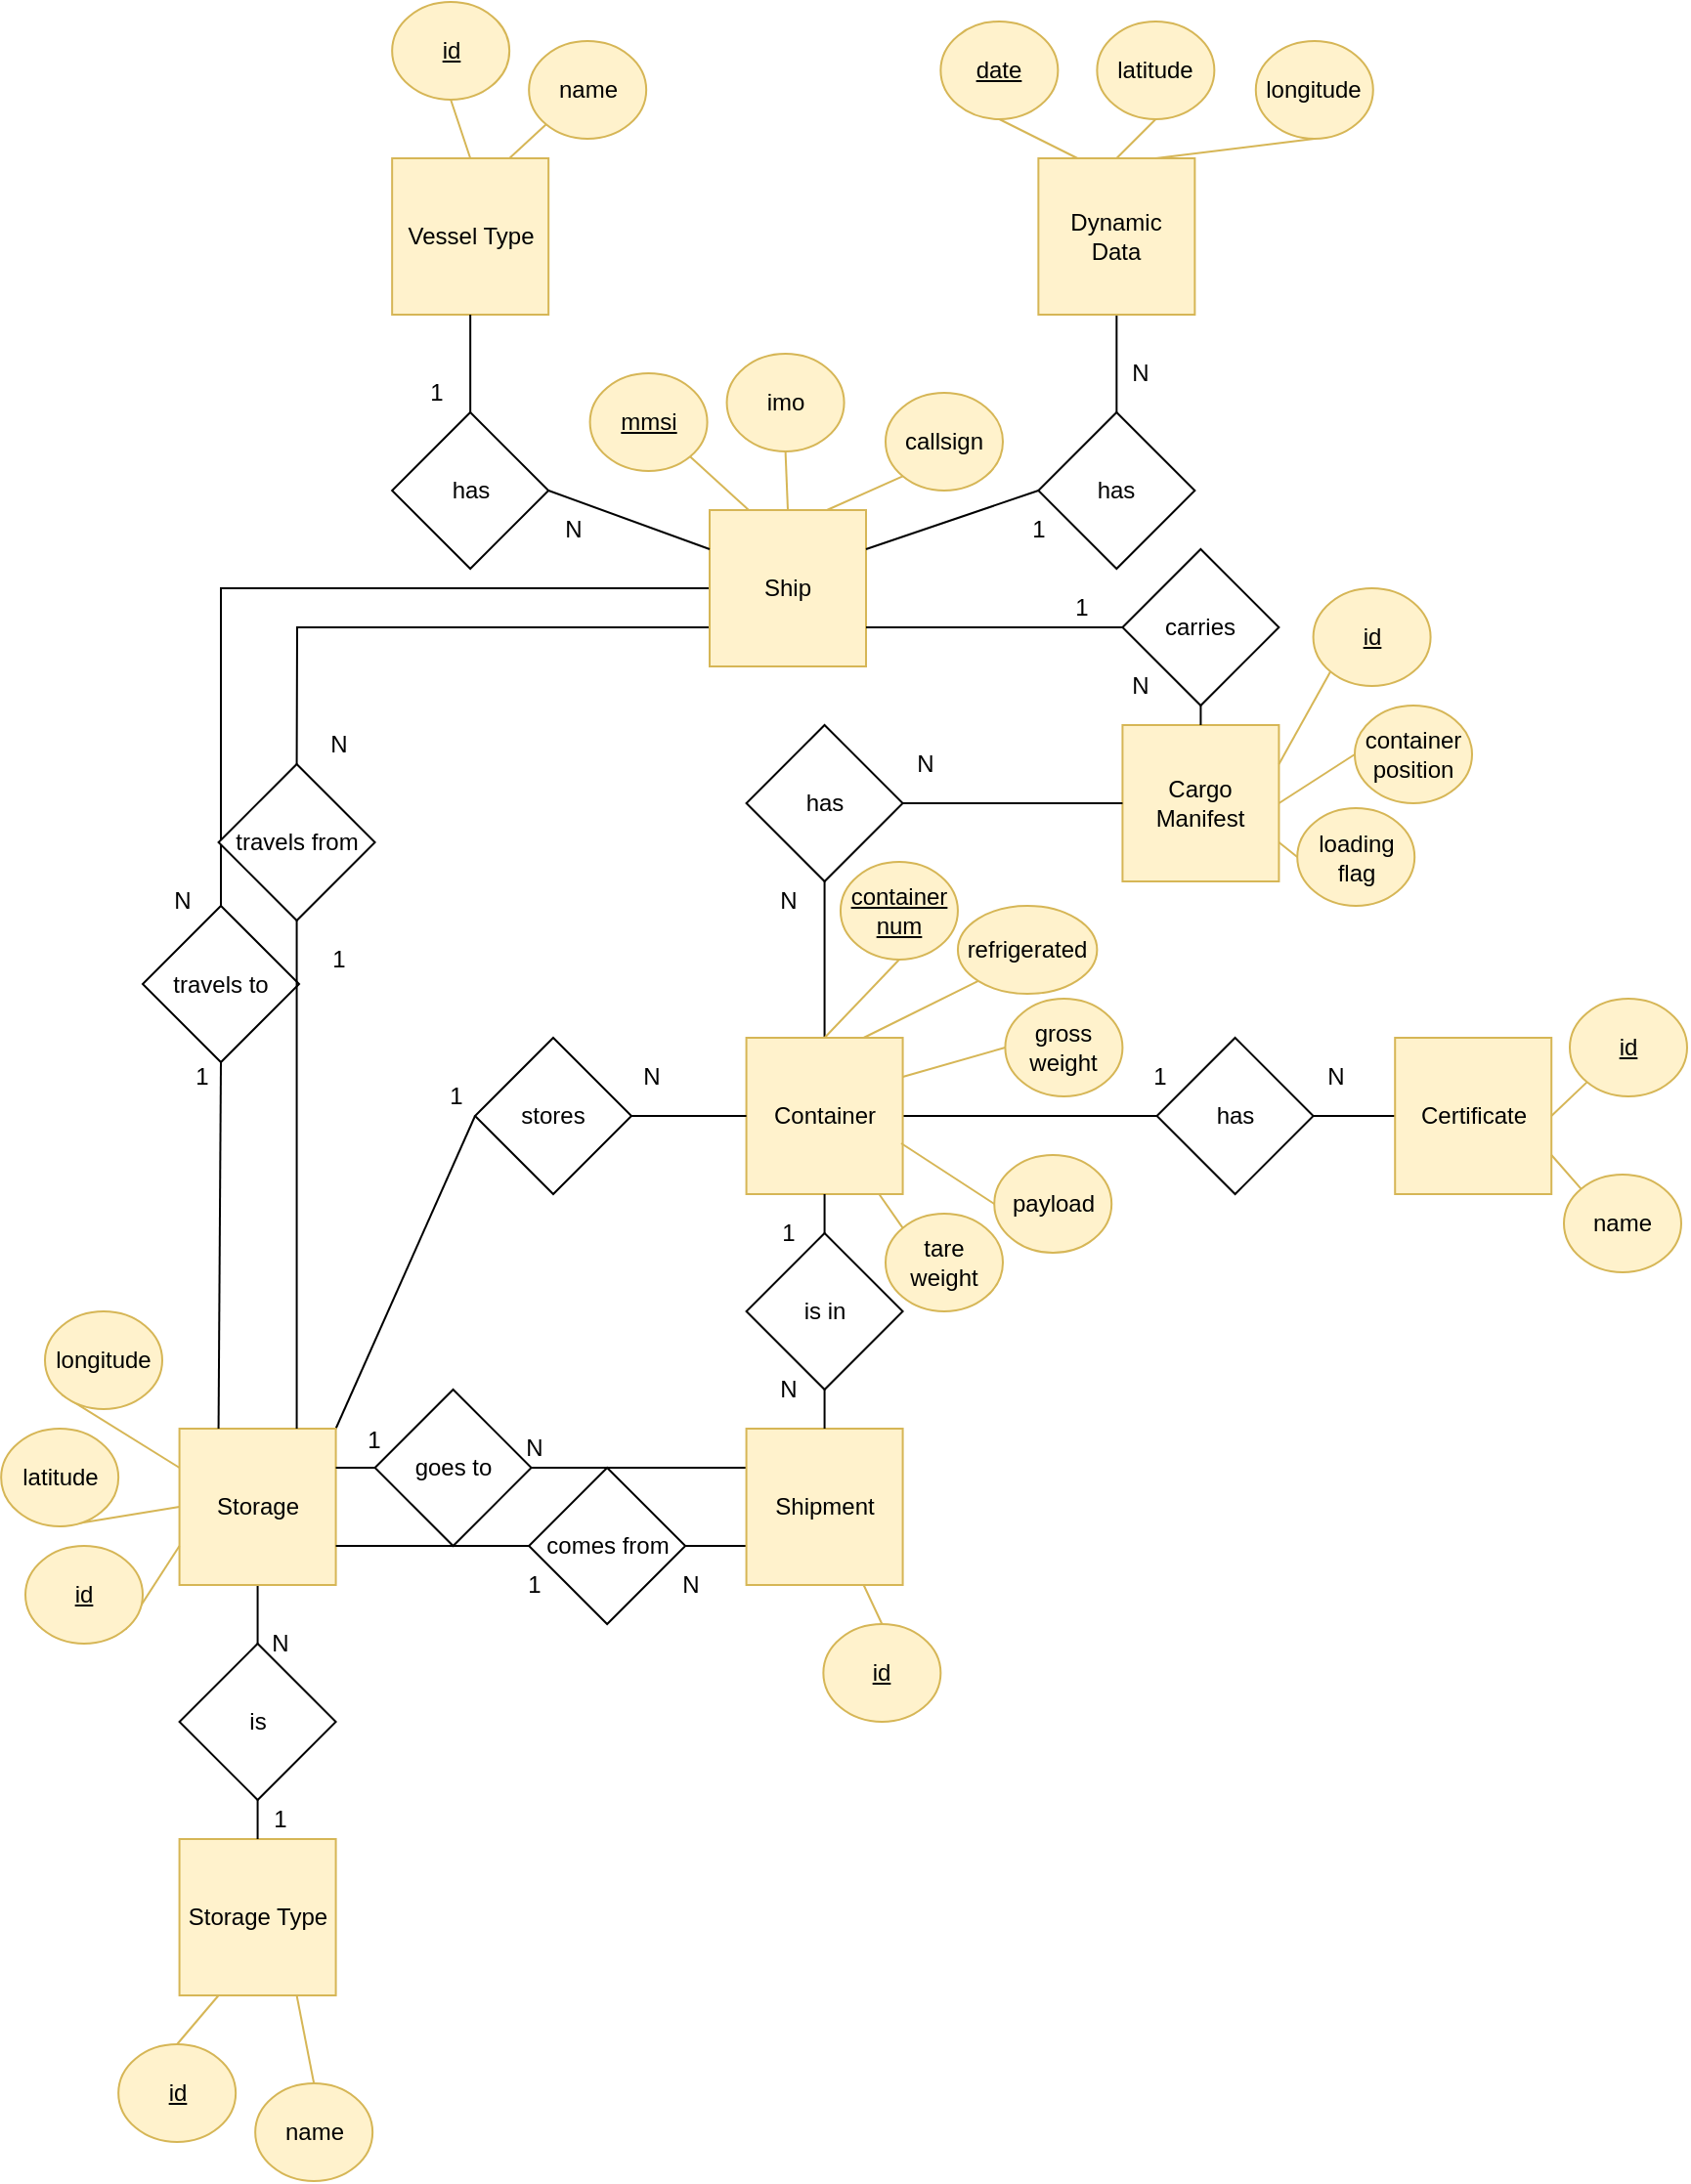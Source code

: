 <mxfile version="15.8.3" type="device"><diagram id="3CXCO6HmQbXPUSwWIlkZ" name="Page-1"><mxGraphModel dx="2067" dy="1868" grid="1" gridSize="10" guides="1" tooltips="1" connect="1" arrows="1" fold="1" page="1" pageScale="1" pageWidth="827" pageHeight="1169" math="0" shadow="0"><root><mxCell id="0"/><mxCell id="1" parent="0"/><mxCell id="STq8W4Z9DyYyCiOBEoOp-61" style="edgeStyle=none;rounded=0;orthogonalLoop=1;jettySize=auto;html=1;exitX=0;exitY=0.5;exitDx=0;exitDy=0;entryX=0.5;entryY=0;entryDx=0;entryDy=0;endArrow=none;endFill=0;" edge="1" parent="1" source="79iGbvwUQGzx04gVBdgI-4" target="STq8W4Z9DyYyCiOBEoOp-54"><mxGeometry relative="1" as="geometry"><Array as="points"><mxPoint x="80" y="-60"/></Array></mxGeometry></mxCell><mxCell id="STq8W4Z9DyYyCiOBEoOp-62" style="edgeStyle=none;rounded=0;orthogonalLoop=1;jettySize=auto;html=1;exitX=0;exitY=0.75;exitDx=0;exitDy=0;entryX=0.5;entryY=0;entryDx=0;entryDy=0;endArrow=none;endFill=0;" edge="1" parent="1" source="79iGbvwUQGzx04gVBdgI-4" target="STq8W4Z9DyYyCiOBEoOp-56"><mxGeometry relative="1" as="geometry"><Array as="points"><mxPoint x="119" y="-40"/></Array></mxGeometry></mxCell><mxCell id="79iGbvwUQGzx04gVBdgI-4" value="Ship" style="whiteSpace=wrap;html=1;aspect=fixed;fillColor=#fff2cc;strokeColor=#d6b656;" parent="1" vertex="1"><mxGeometry x="330" y="-100" width="80" height="80" as="geometry"/></mxCell><mxCell id="STq8W4Z9DyYyCiOBEoOp-14" value="" style="edgeStyle=orthogonalEdgeStyle;rounded=0;orthogonalLoop=1;jettySize=auto;html=1;endArrow=none;endFill=0;" edge="1" parent="1" source="79iGbvwUQGzx04gVBdgI-5" target="79iGbvwUQGzx04gVBdgI-21"><mxGeometry relative="1" as="geometry"/></mxCell><mxCell id="79iGbvwUQGzx04gVBdgI-5" value="Dynamic&lt;br&gt;Data" style="whiteSpace=wrap;html=1;aspect=fixed;fillColor=#fff2cc;strokeColor=#d6b656;" parent="1" vertex="1"><mxGeometry x="498.18" y="-280" width="80" height="80" as="geometry"/></mxCell><mxCell id="79iGbvwUQGzx04gVBdgI-6" value="&lt;u&gt;mmsi&lt;/u&gt;" style="ellipse;whiteSpace=wrap;html=1;fillColor=#fff2cc;strokeColor=#d6b656;" parent="1" vertex="1"><mxGeometry x="268.79" y="-170" width="60" height="50" as="geometry"/></mxCell><mxCell id="79iGbvwUQGzx04gVBdgI-7" value="latitude" style="ellipse;whiteSpace=wrap;html=1;fillColor=#fff2cc;strokeColor=#d6b656;" parent="1" vertex="1"><mxGeometry x="528.18" y="-350" width="60" height="50" as="geometry"/></mxCell><mxCell id="79iGbvwUQGzx04gVBdgI-8" value="callsign" style="ellipse;whiteSpace=wrap;html=1;fillColor=#fff2cc;strokeColor=#d6b656;" parent="1" vertex="1"><mxGeometry x="420" y="-160" width="60" height="50" as="geometry"/></mxCell><mxCell id="79iGbvwUQGzx04gVBdgI-9" value="" style="endArrow=none;html=1;rounded=0;entryX=1;entryY=1;entryDx=0;entryDy=0;exitX=0.25;exitY=0;exitDx=0;exitDy=0;fillColor=#fff2cc;strokeColor=#d6b656;" parent="1" source="79iGbvwUQGzx04gVBdgI-4" target="79iGbvwUQGzx04gVBdgI-6" edge="1"><mxGeometry width="50" height="50" relative="1" as="geometry"><mxPoint x="608.79" y="80" as="sourcePoint"/><mxPoint x="300.003" y="-107.322" as="targetPoint"/></mxGeometry></mxCell><mxCell id="79iGbvwUQGzx04gVBdgI-11" value="" style="endArrow=none;html=1;rounded=0;entryX=0;entryY=1;entryDx=0;entryDy=0;exitX=0.75;exitY=0;exitDx=0;exitDy=0;fillColor=#fff2cc;strokeColor=#d6b656;" parent="1" source="79iGbvwUQGzx04gVBdgI-4" target="79iGbvwUQGzx04gVBdgI-8" edge="1"><mxGeometry width="50" height="50" relative="1" as="geometry"><mxPoint x="608.79" y="80" as="sourcePoint"/><mxPoint x="658.79" y="30" as="targetPoint"/></mxGeometry></mxCell><mxCell id="79iGbvwUQGzx04gVBdgI-13" value="&lt;u&gt;date&lt;/u&gt;" style="ellipse;whiteSpace=wrap;html=1;fillColor=#fff2cc;strokeColor=#d6b656;" parent="1" vertex="1"><mxGeometry x="448.18" y="-350" width="60" height="50" as="geometry"/></mxCell><mxCell id="79iGbvwUQGzx04gVBdgI-15" value="imo" style="ellipse;whiteSpace=wrap;html=1;fillColor=#fff2cc;strokeColor=#d6b656;" parent="1" vertex="1"><mxGeometry x="338.79" y="-180" width="60" height="50" as="geometry"/></mxCell><mxCell id="79iGbvwUQGzx04gVBdgI-16" value="longitude" style="ellipse;whiteSpace=wrap;html=1;fillColor=#fff2cc;strokeColor=#d6b656;" parent="1" vertex="1"><mxGeometry x="609.39" y="-340" width="60" height="50" as="geometry"/></mxCell><mxCell id="79iGbvwUQGzx04gVBdgI-17" value="" style="endArrow=none;html=1;rounded=0;entryX=0.5;entryY=1;entryDx=0;entryDy=0;exitX=0.25;exitY=0;exitDx=0;exitDy=0;fillColor=#fff2cc;strokeColor=#d6b656;" parent="1" source="79iGbvwUQGzx04gVBdgI-5" target="79iGbvwUQGzx04gVBdgI-13" edge="1"><mxGeometry width="50" height="50" relative="1" as="geometry"><mxPoint x="518.18" y="-100" as="sourcePoint"/><mxPoint x="568.18" y="-150" as="targetPoint"/></mxGeometry></mxCell><mxCell id="79iGbvwUQGzx04gVBdgI-18" value="" style="endArrow=none;html=1;rounded=0;entryX=0.5;entryY=1;entryDx=0;entryDy=0;exitX=0.75;exitY=0;exitDx=0;exitDy=0;fillColor=#fff2cc;strokeColor=#d6b656;" parent="1" source="79iGbvwUQGzx04gVBdgI-5" target="79iGbvwUQGzx04gVBdgI-16" edge="1"><mxGeometry width="50" height="50" relative="1" as="geometry"><mxPoint x="518.18" y="-100" as="sourcePoint"/><mxPoint x="568.18" y="-150" as="targetPoint"/></mxGeometry></mxCell><mxCell id="79iGbvwUQGzx04gVBdgI-19" value="" style="endArrow=none;html=1;rounded=0;entryX=0.5;entryY=1;entryDx=0;entryDy=0;exitX=0.5;exitY=0;exitDx=0;exitDy=0;fillColor=#fff2cc;strokeColor=#d6b656;" parent="1" source="79iGbvwUQGzx04gVBdgI-5" target="79iGbvwUQGzx04gVBdgI-7" edge="1"><mxGeometry width="50" height="50" relative="1" as="geometry"><mxPoint x="518.18" y="-100" as="sourcePoint"/><mxPoint x="568.18" y="-150" as="targetPoint"/></mxGeometry></mxCell><mxCell id="79iGbvwUQGzx04gVBdgI-20" value="" style="endArrow=none;html=1;rounded=0;entryX=0.5;entryY=1;entryDx=0;entryDy=0;exitX=0.5;exitY=0;exitDx=0;exitDy=0;fillColor=#fff2cc;strokeColor=#d6b656;" parent="1" source="79iGbvwUQGzx04gVBdgI-4" target="79iGbvwUQGzx04gVBdgI-15" edge="1"><mxGeometry width="50" height="50" relative="1" as="geometry"><mxPoint x="608.79" y="80" as="sourcePoint"/><mxPoint x="658.79" y="30" as="targetPoint"/></mxGeometry></mxCell><mxCell id="79iGbvwUQGzx04gVBdgI-21" value="has" style="rhombus;whiteSpace=wrap;html=1;" parent="1" vertex="1"><mxGeometry x="498.18" y="-150" width="80" height="80" as="geometry"/></mxCell><mxCell id="79iGbvwUQGzx04gVBdgI-22" value="" style="endArrow=none;html=1;rounded=0;entryX=1;entryY=0.25;entryDx=0;entryDy=0;exitX=0;exitY=0.5;exitDx=0;exitDy=0;" parent="1" source="79iGbvwUQGzx04gVBdgI-21" target="79iGbvwUQGzx04gVBdgI-4" edge="1"><mxGeometry width="50" height="50" relative="1" as="geometry"><mxPoint x="608.79" y="80" as="sourcePoint"/><mxPoint x="658.79" y="30" as="targetPoint"/></mxGeometry></mxCell><mxCell id="79iGbvwUQGzx04gVBdgI-24" value="Cargo Manifest" style="whiteSpace=wrap;html=1;aspect=fixed;fillColor=#fff2cc;strokeColor=#d6b656;" parent="1" vertex="1"><mxGeometry x="541.21" y="10" width="80" height="80" as="geometry"/></mxCell><mxCell id="79iGbvwUQGzx04gVBdgI-26" value="&lt;u&gt;id&lt;/u&gt;" style="ellipse;whiteSpace=wrap;html=1;fillColor=#fff2cc;strokeColor=#d6b656;" parent="1" vertex="1"><mxGeometry x="638.79" y="-60" width="60" height="50" as="geometry"/></mxCell><mxCell id="79iGbvwUQGzx04gVBdgI-27" value="container position" style="ellipse;whiteSpace=wrap;html=1;fillColor=#fff2cc;strokeColor=#d6b656;" parent="1" vertex="1"><mxGeometry x="660" width="60" height="50" as="geometry"/></mxCell><mxCell id="79iGbvwUQGzx04gVBdgI-28" value="loading flag" style="ellipse;whiteSpace=wrap;html=1;fillColor=#fff2cc;strokeColor=#d6b656;" parent="1" vertex="1"><mxGeometry x="630.61" y="52.5" width="60" height="50" as="geometry"/></mxCell><mxCell id="SsQSfBLbEBseRs62Lkjx-1" value="" style="endArrow=none;html=1;rounded=0;entryX=0;entryY=1;entryDx=0;entryDy=0;exitX=1;exitY=0.25;exitDx=0;exitDy=0;fillColor=#fff2cc;strokeColor=#d6b656;" parent="1" source="79iGbvwUQGzx04gVBdgI-24" target="79iGbvwUQGzx04gVBdgI-26" edge="1"><mxGeometry width="50" height="50" relative="1" as="geometry"><mxPoint x="640" y="290" as="sourcePoint"/><mxPoint x="690" y="240" as="targetPoint"/></mxGeometry></mxCell><mxCell id="SsQSfBLbEBseRs62Lkjx-2" value="" style="endArrow=none;html=1;rounded=0;entryX=0;entryY=0.5;entryDx=0;entryDy=0;exitX=1;exitY=0.5;exitDx=0;exitDy=0;fillColor=#fff2cc;strokeColor=#d6b656;" parent="1" source="79iGbvwUQGzx04gVBdgI-24" target="79iGbvwUQGzx04gVBdgI-27" edge="1"><mxGeometry width="50" height="50" relative="1" as="geometry"><mxPoint x="640" y="290" as="sourcePoint"/><mxPoint x="690" y="240" as="targetPoint"/></mxGeometry></mxCell><mxCell id="SsQSfBLbEBseRs62Lkjx-3" value="" style="endArrow=none;html=1;rounded=0;entryX=0;entryY=0.5;entryDx=0;entryDy=0;exitX=1;exitY=0.75;exitDx=0;exitDy=0;fillColor=#fff2cc;strokeColor=#d6b656;" parent="1" source="79iGbvwUQGzx04gVBdgI-24" target="79iGbvwUQGzx04gVBdgI-28" edge="1"><mxGeometry width="50" height="50" relative="1" as="geometry"><mxPoint x="640" y="290" as="sourcePoint"/><mxPoint x="690" y="240" as="targetPoint"/></mxGeometry></mxCell><mxCell id="STq8W4Z9DyYyCiOBEoOp-48" style="edgeStyle=none;rounded=0;orthogonalLoop=1;jettySize=auto;html=1;exitX=0.5;exitY=1;exitDx=0;exitDy=0;entryX=0.5;entryY=0;entryDx=0;entryDy=0;endArrow=none;endFill=0;" edge="1" parent="1" source="SsQSfBLbEBseRs62Lkjx-4" target="STq8W4Z9DyYyCiOBEoOp-47"><mxGeometry relative="1" as="geometry"/></mxCell><mxCell id="STq8W4Z9DyYyCiOBEoOp-96" style="edgeStyle=none;rounded=0;orthogonalLoop=1;jettySize=auto;html=1;exitX=1;exitY=0;exitDx=0;exitDy=0;entryX=0;entryY=0.5;entryDx=0;entryDy=0;endArrow=none;endFill=0;" edge="1" parent="1" source="SsQSfBLbEBseRs62Lkjx-4" target="STq8W4Z9DyYyCiOBEoOp-91"><mxGeometry relative="1" as="geometry"/></mxCell><mxCell id="SsQSfBLbEBseRs62Lkjx-4" value="Storage" style="whiteSpace=wrap;html=1;aspect=fixed;fillColor=#fff2cc;strokeColor=#d6b656;" parent="1" vertex="1"><mxGeometry x="58.79" y="370" width="80" height="80" as="geometry"/></mxCell><mxCell id="SsQSfBLbEBseRs62Lkjx-5" value="Storage Type" style="whiteSpace=wrap;html=1;aspect=fixed;fillColor=#fff2cc;strokeColor=#d6b656;" parent="1" vertex="1"><mxGeometry x="58.79" y="580" width="80" height="80" as="geometry"/></mxCell><mxCell id="STq8W4Z9DyYyCiOBEoOp-34" style="edgeStyle=orthogonalEdgeStyle;rounded=0;orthogonalLoop=1;jettySize=auto;html=1;entryX=0;entryY=0.5;entryDx=0;entryDy=0;endArrow=none;endFill=0;" edge="1" parent="1" source="SsQSfBLbEBseRs62Lkjx-6" target="STq8W4Z9DyYyCiOBEoOp-32"><mxGeometry relative="1" as="geometry"/></mxCell><mxCell id="STq8W4Z9DyYyCiOBEoOp-83" style="edgeStyle=none;rounded=0;orthogonalLoop=1;jettySize=auto;html=1;exitX=0.5;exitY=1;exitDx=0;exitDy=0;entryX=0.5;entryY=0;entryDx=0;entryDy=0;endArrow=none;endFill=0;" edge="1" parent="1" source="SsQSfBLbEBseRs62Lkjx-6" target="STq8W4Z9DyYyCiOBEoOp-17"><mxGeometry relative="1" as="geometry"/></mxCell><mxCell id="SsQSfBLbEBseRs62Lkjx-6" value="Container" style="whiteSpace=wrap;html=1;aspect=fixed;fillColor=#fff2cc;strokeColor=#d6b656;" parent="1" vertex="1"><mxGeometry x="348.79" y="170" width="80" height="80" as="geometry"/></mxCell><mxCell id="STq8W4Z9DyYyCiOBEoOp-72" style="edgeStyle=none;rounded=0;orthogonalLoop=1;jettySize=auto;html=1;exitX=0;exitY=0.25;exitDx=0;exitDy=0;entryX=1;entryY=0.5;entryDx=0;entryDy=0;endArrow=none;endFill=0;" edge="1" parent="1" source="SsQSfBLbEBseRs62Lkjx-8" target="STq8W4Z9DyYyCiOBEoOp-68"><mxGeometry relative="1" as="geometry"/></mxCell><mxCell id="STq8W4Z9DyYyCiOBEoOp-73" style="edgeStyle=none;rounded=0;orthogonalLoop=1;jettySize=auto;html=1;exitX=0;exitY=0.75;exitDx=0;exitDy=0;entryX=1;entryY=0.5;entryDx=0;entryDy=0;endArrow=none;endFill=0;" edge="1" parent="1" source="SsQSfBLbEBseRs62Lkjx-8" target="STq8W4Z9DyYyCiOBEoOp-69"><mxGeometry relative="1" as="geometry"/></mxCell><mxCell id="SsQSfBLbEBseRs62Lkjx-8" value="Shipment" style="whiteSpace=wrap;html=1;aspect=fixed;fillColor=#fff2cc;strokeColor=#d6b656;" parent="1" vertex="1"><mxGeometry x="348.79" y="370" width="80" height="80" as="geometry"/></mxCell><mxCell id="STq8W4Z9DyYyCiOBEoOp-1" value="Vessel Type" style="whiteSpace=wrap;html=1;aspect=fixed;fillColor=#fff2cc;strokeColor=#d6b656;" vertex="1" parent="1"><mxGeometry x="167.58" y="-280" width="80" height="80" as="geometry"/></mxCell><mxCell id="STq8W4Z9DyYyCiOBEoOp-4" style="edgeStyle=orthogonalEdgeStyle;rounded=0;orthogonalLoop=1;jettySize=auto;html=1;exitX=0.5;exitY=0;exitDx=0;exitDy=0;entryX=0.5;entryY=1;entryDx=0;entryDy=0;endArrow=none;endFill=0;" edge="1" parent="1" source="STq8W4Z9DyYyCiOBEoOp-2" target="STq8W4Z9DyYyCiOBEoOp-1"><mxGeometry relative="1" as="geometry"/></mxCell><mxCell id="STq8W4Z9DyYyCiOBEoOp-2" value="has" style="rhombus;whiteSpace=wrap;html=1;" vertex="1" parent="1"><mxGeometry x="167.58" y="-150" width="80" height="80" as="geometry"/></mxCell><mxCell id="STq8W4Z9DyYyCiOBEoOp-3" value="" style="endArrow=none;html=1;rounded=0;exitX=1;exitY=0.5;exitDx=0;exitDy=0;entryX=0;entryY=0.25;entryDx=0;entryDy=0;" edge="1" parent="1" source="STq8W4Z9DyYyCiOBEoOp-2" target="79iGbvwUQGzx04gVBdgI-4"><mxGeometry width="50" height="50" relative="1" as="geometry"><mxPoint x="500" y="-80" as="sourcePoint"/><mxPoint x="550" y="-130" as="targetPoint"/></mxGeometry></mxCell><mxCell id="STq8W4Z9DyYyCiOBEoOp-5" value="name" style="ellipse;whiteSpace=wrap;html=1;fillColor=#fff2cc;strokeColor=#d6b656;" vertex="1" parent="1"><mxGeometry x="237.58" y="-340" width="60" height="50" as="geometry"/></mxCell><mxCell id="STq8W4Z9DyYyCiOBEoOp-6" value="&lt;u&gt;id&lt;/u&gt;" style="ellipse;whiteSpace=wrap;html=1;fillColor=#fff2cc;strokeColor=#d6b656;" vertex="1" parent="1"><mxGeometry x="167.58" y="-360" width="60" height="50" as="geometry"/></mxCell><mxCell id="STq8W4Z9DyYyCiOBEoOp-9" value="" style="endArrow=none;html=1;rounded=0;exitX=0.5;exitY=0;exitDx=0;exitDy=0;entryX=0.5;entryY=1;entryDx=0;entryDy=0;fillColor=#fff2cc;strokeColor=#d6b656;" edge="1" parent="1" source="STq8W4Z9DyYyCiOBEoOp-1" target="STq8W4Z9DyYyCiOBEoOp-6"><mxGeometry width="50" height="50" relative="1" as="geometry"><mxPoint x="497.58" y="-160" as="sourcePoint"/><mxPoint x="547.58" y="-210" as="targetPoint"/></mxGeometry></mxCell><mxCell id="STq8W4Z9DyYyCiOBEoOp-10" value="" style="endArrow=none;html=1;rounded=0;exitX=0.75;exitY=0;exitDx=0;exitDy=0;entryX=0;entryY=1;entryDx=0;entryDy=0;fillColor=#fff2cc;strokeColor=#d6b656;" edge="1" parent="1" source="STq8W4Z9DyYyCiOBEoOp-1" target="STq8W4Z9DyYyCiOBEoOp-5"><mxGeometry width="50" height="50" relative="1" as="geometry"><mxPoint x="497.58" y="-160" as="sourcePoint"/><mxPoint x="547.58" y="-210" as="targetPoint"/></mxGeometry></mxCell><mxCell id="STq8W4Z9DyYyCiOBEoOp-12" value="" style="edgeStyle=orthogonalEdgeStyle;rounded=0;orthogonalLoop=1;jettySize=auto;html=1;endArrow=none;endFill=0;entryX=1;entryY=0.75;entryDx=0;entryDy=0;" edge="1" parent="1" source="STq8W4Z9DyYyCiOBEoOp-11" target="79iGbvwUQGzx04gVBdgI-4"><mxGeometry relative="1" as="geometry"/></mxCell><mxCell id="STq8W4Z9DyYyCiOBEoOp-90" value="" style="edgeStyle=none;rounded=0;orthogonalLoop=1;jettySize=auto;html=1;endArrow=none;endFill=0;" edge="1" parent="1" source="STq8W4Z9DyYyCiOBEoOp-11" target="79iGbvwUQGzx04gVBdgI-24"><mxGeometry relative="1" as="geometry"/></mxCell><mxCell id="STq8W4Z9DyYyCiOBEoOp-11" value="carries" style="rhombus;whiteSpace=wrap;html=1;" vertex="1" parent="1"><mxGeometry x="541.21" y="-80" width="80" height="80" as="geometry"/></mxCell><mxCell id="STq8W4Z9DyYyCiOBEoOp-89" style="edgeStyle=none;rounded=0;orthogonalLoop=1;jettySize=auto;html=1;exitX=0.5;exitY=1;exitDx=0;exitDy=0;entryX=0.5;entryY=0;entryDx=0;entryDy=0;endArrow=none;endFill=0;fillColor=#fff2cc;strokeColor=#d6b656;" edge="1" parent="1" source="STq8W4Z9DyYyCiOBEoOp-20" target="SsQSfBLbEBseRs62Lkjx-6"><mxGeometry relative="1" as="geometry"/></mxCell><mxCell id="STq8W4Z9DyYyCiOBEoOp-20" value="&lt;u&gt;container num&lt;/u&gt;" style="ellipse;whiteSpace=wrap;html=1;fillColor=#fff2cc;strokeColor=#d6b656;" vertex="1" parent="1"><mxGeometry x="396.97" y="80" width="60" height="50" as="geometry"/></mxCell><mxCell id="STq8W4Z9DyYyCiOBEoOp-21" value="refrigerated" style="ellipse;whiteSpace=wrap;html=1;fillColor=#fff2cc;strokeColor=#d6b656;" vertex="1" parent="1"><mxGeometry x="456.97" y="102.5" width="71.21" height="45" as="geometry"/></mxCell><mxCell id="STq8W4Z9DyYyCiOBEoOp-22" value="gross weight" style="ellipse;whiteSpace=wrap;html=1;fillColor=#fff2cc;strokeColor=#d6b656;" vertex="1" parent="1"><mxGeometry x="481.21" y="150" width="60" height="50" as="geometry"/></mxCell><mxCell id="STq8W4Z9DyYyCiOBEoOp-24" value="" style="endArrow=none;html=1;rounded=0;entryX=0;entryY=1;entryDx=0;entryDy=0;exitX=0.75;exitY=0;exitDx=0;exitDy=0;fillColor=#fff2cc;strokeColor=#d6b656;" edge="1" parent="1" target="STq8W4Z9DyYyCiOBEoOp-21" source="SsQSfBLbEBseRs62Lkjx-6"><mxGeometry width="50" height="50" relative="1" as="geometry"><mxPoint x="458.79" y="80" as="sourcePoint"/><mxPoint x="680" y="-5" as="targetPoint"/></mxGeometry></mxCell><mxCell id="STq8W4Z9DyYyCiOBEoOp-25" value="" style="endArrow=none;html=1;rounded=0;entryX=0;entryY=0.5;entryDx=0;entryDy=0;exitX=1;exitY=0.25;exitDx=0;exitDy=0;fillColor=#fff2cc;strokeColor=#d6b656;" edge="1" parent="1" target="STq8W4Z9DyYyCiOBEoOp-22" source="SsQSfBLbEBseRs62Lkjx-6"><mxGeometry width="50" height="50" relative="1" as="geometry"><mxPoint x="458.79" y="100" as="sourcePoint"/><mxPoint x="680" y="-5" as="targetPoint"/></mxGeometry></mxCell><mxCell id="STq8W4Z9DyYyCiOBEoOp-26" value="tare weight" style="ellipse;whiteSpace=wrap;html=1;fillColor=#fff2cc;strokeColor=#d6b656;" vertex="1" parent="1"><mxGeometry x="420.0" y="260" width="60" height="50" as="geometry"/></mxCell><mxCell id="STq8W4Z9DyYyCiOBEoOp-27" value="payload" style="ellipse;whiteSpace=wrap;html=1;fillColor=#fff2cc;strokeColor=#d6b656;" vertex="1" parent="1"><mxGeometry x="475.61" y="230" width="60" height="50" as="geometry"/></mxCell><mxCell id="STq8W4Z9DyYyCiOBEoOp-29" value="" style="endArrow=none;html=1;rounded=0;entryX=0;entryY=0;entryDx=0;entryDy=0;fillColor=#fff2cc;strokeColor=#d6b656;" edge="1" parent="1" target="STq8W4Z9DyYyCiOBEoOp-26" source="SsQSfBLbEBseRs62Lkjx-6"><mxGeometry width="50" height="50" relative="1" as="geometry"><mxPoint x="458.79" y="120" as="sourcePoint"/><mxPoint x="791.21" y="10" as="targetPoint"/></mxGeometry></mxCell><mxCell id="STq8W4Z9DyYyCiOBEoOp-30" value="" style="endArrow=none;html=1;rounded=0;entryX=0;entryY=0.5;entryDx=0;entryDy=0;exitX=0.99;exitY=0.675;exitDx=0;exitDy=0;fillColor=#fff2cc;strokeColor=#d6b656;exitPerimeter=0;" edge="1" parent="1" target="STq8W4Z9DyYyCiOBEoOp-27" source="SsQSfBLbEBseRs62Lkjx-6"><mxGeometry width="50" height="50" relative="1" as="geometry"><mxPoint x="460" y="100" as="sourcePoint"/><mxPoint x="791.21" y="10" as="targetPoint"/></mxGeometry></mxCell><mxCell id="STq8W4Z9DyYyCiOBEoOp-32" value="has" style="rhombus;whiteSpace=wrap;html=1;" vertex="1" parent="1"><mxGeometry x="558.79" y="170" width="80" height="80" as="geometry"/></mxCell><mxCell id="STq8W4Z9DyYyCiOBEoOp-35" value="" style="edgeStyle=orthogonalEdgeStyle;rounded=0;orthogonalLoop=1;jettySize=auto;html=1;endArrow=none;endFill=0;" edge="1" parent="1" source="STq8W4Z9DyYyCiOBEoOp-33" target="STq8W4Z9DyYyCiOBEoOp-32"><mxGeometry relative="1" as="geometry"/></mxCell><mxCell id="STq8W4Z9DyYyCiOBEoOp-33" value="Certificate" style="whiteSpace=wrap;html=1;aspect=fixed;fillColor=#fff2cc;strokeColor=#d6b656;" vertex="1" parent="1"><mxGeometry x="680.61" y="170" width="80" height="80" as="geometry"/></mxCell><mxCell id="STq8W4Z9DyYyCiOBEoOp-36" value="name" style="ellipse;whiteSpace=wrap;html=1;fillColor=#fff2cc;strokeColor=#d6b656;" vertex="1" parent="1"><mxGeometry x="767" y="240" width="60" height="50" as="geometry"/></mxCell><mxCell id="STq8W4Z9DyYyCiOBEoOp-37" value="&lt;u&gt;id&lt;/u&gt;" style="ellipse;whiteSpace=wrap;html=1;fillColor=#fff2cc;strokeColor=#d6b656;" vertex="1" parent="1"><mxGeometry x="770" y="150" width="60" height="50" as="geometry"/></mxCell><mxCell id="STq8W4Z9DyYyCiOBEoOp-38" value="" style="endArrow=none;html=1;rounded=0;entryX=0;entryY=1;entryDx=0;entryDy=0;fillColor=#fff2cc;strokeColor=#d6b656;exitX=1;exitY=0.5;exitDx=0;exitDy=0;" edge="1" parent="1" source="STq8W4Z9DyYyCiOBEoOp-33" target="STq8W4Z9DyYyCiOBEoOp-37"><mxGeometry width="50" height="50" relative="1" as="geometry"><mxPoint x="740" y="110" as="sourcePoint"/><mxPoint x="430" y="-40" as="targetPoint"/></mxGeometry></mxCell><mxCell id="STq8W4Z9DyYyCiOBEoOp-39" value="" style="endArrow=none;html=1;rounded=0;entryX=0;entryY=0;entryDx=0;entryDy=0;exitX=1;exitY=0.75;exitDx=0;exitDy=0;fillColor=#fff2cc;strokeColor=#d6b656;" edge="1" parent="1" source="STq8W4Z9DyYyCiOBEoOp-33" target="STq8W4Z9DyYyCiOBEoOp-36"><mxGeometry width="50" height="50" relative="1" as="geometry"><mxPoint x="380" y="10" as="sourcePoint"/><mxPoint x="430" y="-40" as="targetPoint"/></mxGeometry></mxCell><mxCell id="STq8W4Z9DyYyCiOBEoOp-45" style="edgeStyle=none;rounded=0;orthogonalLoop=1;jettySize=auto;html=1;exitX=0.5;exitY=1;exitDx=0;exitDy=0;entryX=0;entryY=0.5;entryDx=0;entryDy=0;endArrow=none;endFill=0;fillColor=#fff2cc;strokeColor=#d6b656;" edge="1" parent="1" source="STq8W4Z9DyYyCiOBEoOp-41" target="SsQSfBLbEBseRs62Lkjx-4"><mxGeometry relative="1" as="geometry"/></mxCell><mxCell id="STq8W4Z9DyYyCiOBEoOp-41" value="latitude" style="ellipse;whiteSpace=wrap;html=1;fillColor=#fff2cc;strokeColor=#d6b656;" vertex="1" parent="1"><mxGeometry x="-32.42" y="370" width="60" height="50" as="geometry"/></mxCell><mxCell id="STq8W4Z9DyYyCiOBEoOp-46" style="edgeStyle=none;rounded=0;orthogonalLoop=1;jettySize=auto;html=1;exitX=0;exitY=1;exitDx=0;exitDy=0;entryX=0;entryY=0.25;entryDx=0;entryDy=0;endArrow=none;endFill=0;fillColor=#fff2cc;strokeColor=#d6b656;" edge="1" parent="1" source="STq8W4Z9DyYyCiOBEoOp-42" target="SsQSfBLbEBseRs62Lkjx-4"><mxGeometry relative="1" as="geometry"><mxPoint x="150" y="345" as="sourcePoint"/></mxGeometry></mxCell><mxCell id="STq8W4Z9DyYyCiOBEoOp-42" value="longitude" style="ellipse;whiteSpace=wrap;html=1;fillColor=#fff2cc;strokeColor=#d6b656;" vertex="1" parent="1"><mxGeometry x="-10.0" y="310" width="60" height="50" as="geometry"/></mxCell><mxCell id="STq8W4Z9DyYyCiOBEoOp-44" style="edgeStyle=none;rounded=0;orthogonalLoop=1;jettySize=auto;html=1;exitX=1;exitY=1;exitDx=0;exitDy=0;entryX=0;entryY=0.75;entryDx=0;entryDy=0;endArrow=none;endFill=0;fillColor=#fff2cc;strokeColor=#d6b656;" edge="1" parent="1" source="STq8W4Z9DyYyCiOBEoOp-43" target="SsQSfBLbEBseRs62Lkjx-4"><mxGeometry relative="1" as="geometry"/></mxCell><mxCell id="STq8W4Z9DyYyCiOBEoOp-43" value="&lt;u&gt;id&lt;/u&gt;" style="ellipse;whiteSpace=wrap;html=1;fillColor=#fff2cc;strokeColor=#d6b656;" vertex="1" parent="1"><mxGeometry x="-20.0" y="430" width="60" height="50" as="geometry"/></mxCell><mxCell id="STq8W4Z9DyYyCiOBEoOp-49" style="edgeStyle=none;rounded=0;orthogonalLoop=1;jettySize=auto;html=1;exitX=0.5;exitY=1;exitDx=0;exitDy=0;entryX=0.5;entryY=0;entryDx=0;entryDy=0;endArrow=none;endFill=0;" edge="1" parent="1" source="STq8W4Z9DyYyCiOBEoOp-47" target="SsQSfBLbEBseRs62Lkjx-5"><mxGeometry relative="1" as="geometry"/></mxCell><mxCell id="STq8W4Z9DyYyCiOBEoOp-47" value="is" style="rhombus;whiteSpace=wrap;html=1;" vertex="1" parent="1"><mxGeometry x="58.79" y="480" width="80" height="80" as="geometry"/></mxCell><mxCell id="STq8W4Z9DyYyCiOBEoOp-53" style="edgeStyle=none;rounded=0;orthogonalLoop=1;jettySize=auto;html=1;exitX=0.5;exitY=0;exitDx=0;exitDy=0;entryX=0.75;entryY=1;entryDx=0;entryDy=0;endArrow=none;endFill=0;fillColor=#fff2cc;strokeColor=#d6b656;" edge="1" parent="1" source="STq8W4Z9DyYyCiOBEoOp-50" target="SsQSfBLbEBseRs62Lkjx-5"><mxGeometry relative="1" as="geometry"/></mxCell><mxCell id="STq8W4Z9DyYyCiOBEoOp-50" value="name" style="ellipse;whiteSpace=wrap;html=1;fillColor=#fff2cc;strokeColor=#d6b656;" vertex="1" parent="1"><mxGeometry x="97.58" y="705" width="60" height="50" as="geometry"/></mxCell><mxCell id="STq8W4Z9DyYyCiOBEoOp-52" style="edgeStyle=none;rounded=0;orthogonalLoop=1;jettySize=auto;html=1;exitX=0.5;exitY=0;exitDx=0;exitDy=0;entryX=0.25;entryY=1;entryDx=0;entryDy=0;endArrow=none;endFill=0;fillColor=#fff2cc;strokeColor=#d6b656;" edge="1" parent="1" source="STq8W4Z9DyYyCiOBEoOp-51" target="SsQSfBLbEBseRs62Lkjx-5"><mxGeometry relative="1" as="geometry"/></mxCell><mxCell id="STq8W4Z9DyYyCiOBEoOp-51" value="&lt;u&gt;id&lt;/u&gt;" style="ellipse;whiteSpace=wrap;html=1;fillColor=#fff2cc;strokeColor=#d6b656;" vertex="1" parent="1"><mxGeometry x="27.58" y="685" width="60" height="50" as="geometry"/></mxCell><mxCell id="STq8W4Z9DyYyCiOBEoOp-80" style="edgeStyle=none;rounded=0;orthogonalLoop=1;jettySize=auto;html=1;exitX=0.5;exitY=1;exitDx=0;exitDy=0;entryX=0.25;entryY=0;entryDx=0;entryDy=0;endArrow=none;endFill=0;" edge="1" parent="1" source="STq8W4Z9DyYyCiOBEoOp-54" target="SsQSfBLbEBseRs62Lkjx-4"><mxGeometry relative="1" as="geometry"/></mxCell><mxCell id="STq8W4Z9DyYyCiOBEoOp-54" value="travels to" style="rhombus;whiteSpace=wrap;html=1;" vertex="1" parent="1"><mxGeometry x="40.0" y="102.5" width="80" height="80" as="geometry"/></mxCell><mxCell id="STq8W4Z9DyYyCiOBEoOp-81" style="edgeStyle=none;rounded=0;orthogonalLoop=1;jettySize=auto;html=1;exitX=0.5;exitY=1;exitDx=0;exitDy=0;entryX=0.75;entryY=0;entryDx=0;entryDy=0;endArrow=none;endFill=0;" edge="1" parent="1" source="STq8W4Z9DyYyCiOBEoOp-56" target="SsQSfBLbEBseRs62Lkjx-4"><mxGeometry relative="1" as="geometry"/></mxCell><mxCell id="STq8W4Z9DyYyCiOBEoOp-56" value="travels from" style="rhombus;whiteSpace=wrap;html=1;" vertex="1" parent="1"><mxGeometry x="78.79" y="30" width="80" height="80" as="geometry"/></mxCell><mxCell id="STq8W4Z9DyYyCiOBEoOp-85" style="edgeStyle=none;rounded=0;orthogonalLoop=1;jettySize=auto;html=1;exitX=0.5;exitY=0;exitDx=0;exitDy=0;entryX=0.5;entryY=1;entryDx=0;entryDy=0;endArrow=none;endFill=0;" edge="1" parent="1" source="STq8W4Z9DyYyCiOBEoOp-64" target="SsQSfBLbEBseRs62Lkjx-6"><mxGeometry relative="1" as="geometry"/></mxCell><mxCell id="STq8W4Z9DyYyCiOBEoOp-86" style="edgeStyle=none;rounded=0;orthogonalLoop=1;jettySize=auto;html=1;exitX=0.5;exitY=1;exitDx=0;exitDy=0;entryX=0.5;entryY=0;entryDx=0;entryDy=0;endArrow=none;endFill=0;" edge="1" parent="1" source="STq8W4Z9DyYyCiOBEoOp-64" target="SsQSfBLbEBseRs62Lkjx-8"><mxGeometry relative="1" as="geometry"/></mxCell><mxCell id="STq8W4Z9DyYyCiOBEoOp-64" value="is in" style="rhombus;whiteSpace=wrap;html=1;" vertex="1" parent="1"><mxGeometry x="348.79" y="270" width="80" height="80" as="geometry"/></mxCell><mxCell id="STq8W4Z9DyYyCiOBEoOp-74" style="edgeStyle=none;rounded=0;orthogonalLoop=1;jettySize=auto;html=1;exitX=0;exitY=0.5;exitDx=0;exitDy=0;entryX=1;entryY=0.25;entryDx=0;entryDy=0;endArrow=none;endFill=0;" edge="1" parent="1" source="STq8W4Z9DyYyCiOBEoOp-68" target="SsQSfBLbEBseRs62Lkjx-4"><mxGeometry relative="1" as="geometry"/></mxCell><mxCell id="STq8W4Z9DyYyCiOBEoOp-68" value="goes to" style="rhombus;whiteSpace=wrap;html=1;" vertex="1" parent="1"><mxGeometry x="158.79" y="350" width="80" height="80" as="geometry"/></mxCell><mxCell id="STq8W4Z9DyYyCiOBEoOp-75" style="edgeStyle=none;rounded=0;orthogonalLoop=1;jettySize=auto;html=1;exitX=0;exitY=0.5;exitDx=0;exitDy=0;entryX=1;entryY=0.75;entryDx=0;entryDy=0;endArrow=none;endFill=0;" edge="1" parent="1" source="STq8W4Z9DyYyCiOBEoOp-69" target="SsQSfBLbEBseRs62Lkjx-4"><mxGeometry relative="1" as="geometry"/></mxCell><mxCell id="STq8W4Z9DyYyCiOBEoOp-69" value="comes from" style="rhombus;whiteSpace=wrap;html=1;" vertex="1" parent="1"><mxGeometry x="237.58" y="390" width="80" height="80" as="geometry"/></mxCell><mxCell id="STq8W4Z9DyYyCiOBEoOp-78" style="edgeStyle=none;rounded=0;orthogonalLoop=1;jettySize=auto;html=1;exitX=0.5;exitY=0;exitDx=0;exitDy=0;entryX=0.75;entryY=1;entryDx=0;entryDy=0;endArrow=none;endFill=0;fillColor=#fff2cc;strokeColor=#d6b656;" edge="1" parent="1" source="STq8W4Z9DyYyCiOBEoOp-76" target="SsQSfBLbEBseRs62Lkjx-8"><mxGeometry relative="1" as="geometry"/></mxCell><mxCell id="STq8W4Z9DyYyCiOBEoOp-76" value="&lt;u&gt;id&lt;/u&gt;" style="ellipse;whiteSpace=wrap;html=1;fillColor=#fff2cc;strokeColor=#d6b656;" vertex="1" parent="1"><mxGeometry x="388.18" y="470" width="60" height="50" as="geometry"/></mxCell><mxCell id="STq8W4Z9DyYyCiOBEoOp-88" style="edgeStyle=none;rounded=0;orthogonalLoop=1;jettySize=auto;html=1;exitX=1;exitY=0.5;exitDx=0;exitDy=0;entryX=0;entryY=0.5;entryDx=0;entryDy=0;endArrow=none;endFill=0;" edge="1" parent="1" source="STq8W4Z9DyYyCiOBEoOp-17" target="79iGbvwUQGzx04gVBdgI-24"><mxGeometry relative="1" as="geometry"/></mxCell><mxCell id="STq8W4Z9DyYyCiOBEoOp-17" value="has" style="rhombus;whiteSpace=wrap;html=1;" vertex="1" parent="1"><mxGeometry x="348.79" y="10" width="80" height="80" as="geometry"/></mxCell><mxCell id="STq8W4Z9DyYyCiOBEoOp-94" style="edgeStyle=none;rounded=0;orthogonalLoop=1;jettySize=auto;html=1;exitX=1;exitY=0.5;exitDx=0;exitDy=0;entryX=0;entryY=0.5;entryDx=0;entryDy=0;endArrow=none;endFill=0;" edge="1" parent="1" source="STq8W4Z9DyYyCiOBEoOp-91" target="SsQSfBLbEBseRs62Lkjx-6"><mxGeometry relative="1" as="geometry"/></mxCell><mxCell id="STq8W4Z9DyYyCiOBEoOp-91" value="stores" style="rhombus;whiteSpace=wrap;html=1;" vertex="1" parent="1"><mxGeometry x="210.0" y="170" width="80" height="80" as="geometry"/></mxCell><mxCell id="STq8W4Z9DyYyCiOBEoOp-97" value="1" style="text;html=1;align=center;verticalAlign=middle;resizable=0;points=[];autosize=1;strokeColor=none;fillColor=none;" vertex="1" parent="1"><mxGeometry x="180" y="-170" width="20" height="20" as="geometry"/></mxCell><mxCell id="STq8W4Z9DyYyCiOBEoOp-98" value="N" style="text;html=1;align=center;verticalAlign=middle;resizable=0;points=[];autosize=1;strokeColor=none;fillColor=none;" vertex="1" parent="1"><mxGeometry x="250" y="-100" width="20" height="20" as="geometry"/></mxCell><mxCell id="STq8W4Z9DyYyCiOBEoOp-99" value="N" style="text;html=1;align=center;verticalAlign=middle;resizable=0;points=[];autosize=1;strokeColor=none;fillColor=none;" vertex="1" parent="1"><mxGeometry x="540" y="-180" width="20" height="20" as="geometry"/></mxCell><mxCell id="STq8W4Z9DyYyCiOBEoOp-100" value="1" style="text;html=1;align=center;verticalAlign=middle;resizable=0;points=[];autosize=1;strokeColor=none;fillColor=none;" vertex="1" parent="1"><mxGeometry x="488.18" y="-100" width="20" height="20" as="geometry"/></mxCell><mxCell id="STq8W4Z9DyYyCiOBEoOp-102" value="N" style="text;html=1;align=center;verticalAlign=middle;resizable=0;points=[];autosize=1;strokeColor=none;fillColor=none;" vertex="1" parent="1"><mxGeometry x="540" y="-20" width="20" height="20" as="geometry"/></mxCell><mxCell id="STq8W4Z9DyYyCiOBEoOp-103" value="1" style="text;html=1;align=center;verticalAlign=middle;resizable=0;points=[];autosize=1;strokeColor=none;fillColor=none;" vertex="1" parent="1"><mxGeometry x="510" y="-60" width="20" height="20" as="geometry"/></mxCell><mxCell id="STq8W4Z9DyYyCiOBEoOp-104" value="N" style="text;html=1;align=center;verticalAlign=middle;resizable=0;points=[];autosize=1;strokeColor=none;fillColor=none;" vertex="1" parent="1"><mxGeometry x="130" y="10" width="20" height="20" as="geometry"/></mxCell><mxCell id="STq8W4Z9DyYyCiOBEoOp-105" value="N" style="text;html=1;align=center;verticalAlign=middle;resizable=0;points=[];autosize=1;strokeColor=none;fillColor=none;" vertex="1" parent="1"><mxGeometry x="50" y="90" width="20" height="20" as="geometry"/></mxCell><mxCell id="STq8W4Z9DyYyCiOBEoOp-106" value="1" style="text;html=1;align=center;verticalAlign=middle;resizable=0;points=[];autosize=1;strokeColor=none;fillColor=none;" vertex="1" parent="1"><mxGeometry x="130" y="120" width="20" height="20" as="geometry"/></mxCell><mxCell id="STq8W4Z9DyYyCiOBEoOp-107" value="1" style="text;html=1;align=center;verticalAlign=middle;resizable=0;points=[];autosize=1;strokeColor=none;fillColor=none;" vertex="1" parent="1"><mxGeometry x="60" y="180" width="20" height="20" as="geometry"/></mxCell><mxCell id="STq8W4Z9DyYyCiOBEoOp-108" value="N" style="text;html=1;align=center;verticalAlign=middle;resizable=0;points=[];autosize=1;strokeColor=none;fillColor=none;" vertex="1" parent="1"><mxGeometry x="430" y="20" width="20" height="20" as="geometry"/></mxCell><mxCell id="STq8W4Z9DyYyCiOBEoOp-109" value="N" style="text;html=1;align=center;verticalAlign=middle;resizable=0;points=[];autosize=1;strokeColor=none;fillColor=none;" vertex="1" parent="1"><mxGeometry x="360" y="90" width="20" height="20" as="geometry"/></mxCell><mxCell id="STq8W4Z9DyYyCiOBEoOp-110" value="N" style="text;html=1;align=center;verticalAlign=middle;resizable=0;points=[];autosize=1;strokeColor=none;fillColor=none;" vertex="1" parent="1"><mxGeometry x="290" y="180" width="20" height="20" as="geometry"/></mxCell><mxCell id="STq8W4Z9DyYyCiOBEoOp-111" value="1" style="text;html=1;align=center;verticalAlign=middle;resizable=0;points=[];autosize=1;strokeColor=none;fillColor=none;" vertex="1" parent="1"><mxGeometry x="190" y="190" width="20" height="20" as="geometry"/></mxCell><mxCell id="STq8W4Z9DyYyCiOBEoOp-113" value="1" style="text;html=1;align=center;verticalAlign=middle;resizable=0;points=[];autosize=1;strokeColor=none;fillColor=none;" vertex="1" parent="1"><mxGeometry x="230" y="440" width="20" height="20" as="geometry"/></mxCell><mxCell id="STq8W4Z9DyYyCiOBEoOp-116" value="1" style="text;html=1;align=center;verticalAlign=middle;resizable=0;points=[];autosize=1;strokeColor=none;fillColor=none;" vertex="1" parent="1"><mxGeometry x="148" y="366" width="20" height="20" as="geometry"/></mxCell><mxCell id="STq8W4Z9DyYyCiOBEoOp-117" value="N" style="text;html=1;align=center;verticalAlign=middle;resizable=0;points=[];autosize=1;strokeColor=none;fillColor=none;" vertex="1" parent="1"><mxGeometry x="230" y="370" width="20" height="20" as="geometry"/></mxCell><mxCell id="STq8W4Z9DyYyCiOBEoOp-118" value="N" style="text;html=1;align=center;verticalAlign=middle;resizable=0;points=[];autosize=1;strokeColor=none;fillColor=none;" vertex="1" parent="1"><mxGeometry x="310" y="440" width="20" height="20" as="geometry"/></mxCell><mxCell id="STq8W4Z9DyYyCiOBEoOp-119" value="1" style="text;html=1;align=center;verticalAlign=middle;resizable=0;points=[];autosize=1;strokeColor=none;fillColor=none;" vertex="1" parent="1"><mxGeometry x="100" y="560" width="20" height="20" as="geometry"/></mxCell><mxCell id="STq8W4Z9DyYyCiOBEoOp-120" value="N" style="text;html=1;align=center;verticalAlign=middle;resizable=0;points=[];autosize=1;strokeColor=none;fillColor=none;" vertex="1" parent="1"><mxGeometry x="100" y="470" width="20" height="20" as="geometry"/></mxCell><mxCell id="STq8W4Z9DyYyCiOBEoOp-121" value="N" style="text;html=1;align=center;verticalAlign=middle;resizable=0;points=[];autosize=1;strokeColor=none;fillColor=none;" vertex="1" parent="1"><mxGeometry x="360" y="340" width="20" height="20" as="geometry"/></mxCell><mxCell id="STq8W4Z9DyYyCiOBEoOp-122" value="1" style="text;html=1;align=center;verticalAlign=middle;resizable=0;points=[];autosize=1;strokeColor=none;fillColor=none;" vertex="1" parent="1"><mxGeometry x="360" y="260" width="20" height="20" as="geometry"/></mxCell><mxCell id="STq8W4Z9DyYyCiOBEoOp-123" value="N" style="text;html=1;align=center;verticalAlign=middle;resizable=0;points=[];autosize=1;strokeColor=none;fillColor=none;" vertex="1" parent="1"><mxGeometry x="640" y="180" width="20" height="20" as="geometry"/></mxCell><mxCell id="STq8W4Z9DyYyCiOBEoOp-124" value="1" style="text;html=1;align=center;verticalAlign=middle;resizable=0;points=[];autosize=1;strokeColor=none;fillColor=none;" vertex="1" parent="1"><mxGeometry x="550" y="180" width="20" height="20" as="geometry"/></mxCell></root></mxGraphModel></diagram></mxfile>